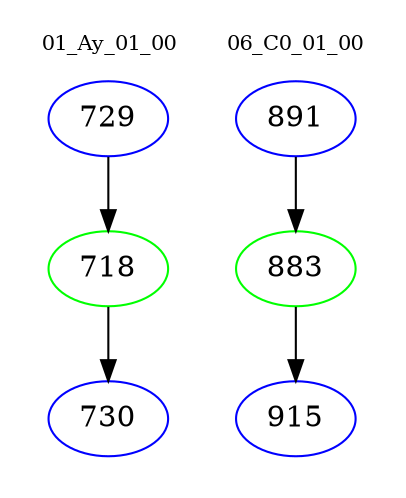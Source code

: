 digraph{
subgraph cluster_0 {
color = white
label = "01_Ay_01_00";
fontsize=10;
T0_729 [label="729", color="blue"]
T0_729 -> T0_718 [color="black"]
T0_718 [label="718", color="green"]
T0_718 -> T0_730 [color="black"]
T0_730 [label="730", color="blue"]
}
subgraph cluster_1 {
color = white
label = "06_C0_01_00";
fontsize=10;
T1_891 [label="891", color="blue"]
T1_891 -> T1_883 [color="black"]
T1_883 [label="883", color="green"]
T1_883 -> T1_915 [color="black"]
T1_915 [label="915", color="blue"]
}
}
